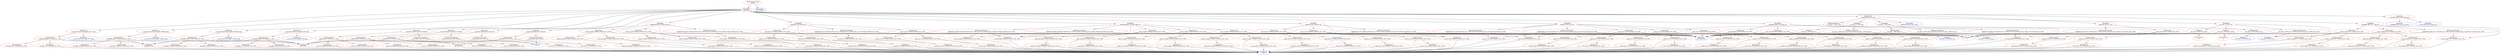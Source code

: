digraph model_s{
"model_s" [ color=red, label="RooSimultaneousOpt\nmodel_s"];
"pdf_binch3" [ color=red, label="RooAddPdf\npdf_binch3"];
"shapeBkg_gghh_2017_hgg_ch3" [ color=red, label="RooAddPdf\nshapeBkg_gghh_2017_hgg_ch3"];
"gaus_g1_gghh_2017_boosted_cat2_13TeV" [ color=red, label="RooGaussian\ngaus_g1_gghh_2017_boosted_cat2_13TeV"];
"mean_g1_gghh_2017_boosted_cat2_13TeV" [ color=red, label="RooFormulaVar\nmean_g1_gghh_2017_boosted_cat2_13TeV"];
"dm_g1_gghh_2017_boosted_cat2_13TeV" [ color=red, label="RooSpline1D\ndm_g1_gghh_2017_boosted_cat2_13TeV"];
"MH" [ color=blue, label="RooRealVar\nMH"];
"sigma_g1_gghh_2017_boosted_cat2_13TeV" [ color=red, label="RooFormulaVar\nsigma_g1_gghh_2017_boosted_cat2_13TeV"];
"sigma_fit_g1_gghh_2017_boosted_cat2_13TeV" [ color=red, label="RooSpline1D\nsigma_fit_g1_gghh_2017_boosted_cat2_13TeV"];
"CMS_hgg_mass" [ color=blue, label="RooRealVar\nCMS_hgg_mass"];
"gaus_g0_gghh_2017_boosted_cat2_13TeV" [ color=red, label="RooGaussian\ngaus_g0_gghh_2017_boosted_cat2_13TeV"];
"mean_g0_gghh_2017_boosted_cat2_13TeV" [ color=red, label="RooFormulaVar\nmean_g0_gghh_2017_boosted_cat2_13TeV"];
"dm_g0_gghh_2017_boosted_cat2_13TeV" [ color=red, label="RooSpline1D\ndm_g0_gghh_2017_boosted_cat2_13TeV"];
"sigma_g0_gghh_2017_boosted_cat2_13TeV" [ color=red, label="RooFormulaVar\nsigma_g0_gghh_2017_boosted_cat2_13TeV"];
"sigma_fit_g0_gghh_2017_boosted_cat2_13TeV" [ color=red, label="RooSpline1D\nsigma_fit_g0_gghh_2017_boosted_cat2_13TeV"];
"frac_g0_gghh_2017_boosted_cat2_13TeV" [ color=red, label="RooSpline1D\nfrac_g0_gghh_2017_boosted_cat2_13TeV"];
"hggpdfsmrel_gghh_2017_boosted_cat2_13TeV_recursive_fraction_gaus_g1_gghh_2017_boosted_cat2_13TeV" [ color=red, label="RooRecursiveFraction\nhggpdfsmrel_gghh_2017_boosted_cat2_13TeV_recursive_fraction_gaus_g1_gghh_2017_boosted_cat2_13TeV"];
"1" [ color=red, label="RooConstVar\n1"];
"n_exp_final_binch3_proc_gghh_2017_hgg" [ color=red, label="RooProduct\nn_exp_final_binch3_proc_gghh_2017_hgg"];
"n_exp_binch3_proc_gghh_2017_hgg" [ color=blue, label="RooRealVar\nn_exp_binch3_proc_gghh_2017_hgg"];
"shapeBkg_gghh_2017_hgg_ch3__norm" [ color=red, label="RooFormulaVar\nshapeBkg_gghh_2017_hgg_ch3__norm"];
"fxs_gghh_13TeV" [ color=red, label="RooSpline1D\nfxs_gghh_13TeV"];
"fbr_13TeV" [ color=red, label="RooSpline1D\nfbr_13TeV"];
"fea_gghh_2017_boosted_cat2_13TeV" [ color=red, label="RooSpline1D\nfea_gghh_2017_boosted_cat2_13TeV"];
"rate_gghh_2017_boosted_cat2_13TeV" [ color=red, label="RooFormulaVar\nrate_gghh_2017_boosted_cat2_13TeV"];
"shapeBkg_gghh_2016pre_hgg_ch3" [ color=red, label="RooAddPdf\nshapeBkg_gghh_2016pre_hgg_ch3"];
"gaus_g0_gghh_2016pre_boosted_cat2_13TeV" [ color=red, label="RooGaussian\ngaus_g0_gghh_2016pre_boosted_cat2_13TeV"];
"mean_g0_gghh_2016pre_boosted_cat2_13TeV" [ color=red, label="RooFormulaVar\nmean_g0_gghh_2016pre_boosted_cat2_13TeV"];
"dm_g0_gghh_2016pre_boosted_cat2_13TeV" [ color=red, label="RooSpline1D\ndm_g0_gghh_2016pre_boosted_cat2_13TeV"];
"sigma_g0_gghh_2016pre_boosted_cat2_13TeV" [ color=red, label="RooFormulaVar\nsigma_g0_gghh_2016pre_boosted_cat2_13TeV"];
"sigma_fit_g0_gghh_2016pre_boosted_cat2_13TeV" [ color=red, label="RooSpline1D\nsigma_fit_g0_gghh_2016pre_boosted_cat2_13TeV"];
"gaus_g1_gghh_2016pre_boosted_cat2_13TeV" [ color=red, label="RooGaussian\ngaus_g1_gghh_2016pre_boosted_cat2_13TeV"];
"mean_g1_gghh_2016pre_boosted_cat2_13TeV" [ color=red, label="RooFormulaVar\nmean_g1_gghh_2016pre_boosted_cat2_13TeV"];
"dm_g1_gghh_2016pre_boosted_cat2_13TeV" [ color=red, label="RooSpline1D\ndm_g1_gghh_2016pre_boosted_cat2_13TeV"];
"sigma_g1_gghh_2016pre_boosted_cat2_13TeV" [ color=red, label="RooFormulaVar\nsigma_g1_gghh_2016pre_boosted_cat2_13TeV"];
"sigma_fit_g1_gghh_2016pre_boosted_cat2_13TeV" [ color=red, label="RooSpline1D\nsigma_fit_g1_gghh_2016pre_boosted_cat2_13TeV"];
"frac_g0_gghh_2016pre_boosted_cat2_13TeV" [ color=red, label="RooSpline1D\nfrac_g0_gghh_2016pre_boosted_cat2_13TeV"];
"hggpdfsmrel_gghh_2016pre_boosted_cat2_13TeV_recursive_fraction_gaus_g1_gghh_2016pre_boosted_cat2_13TeV" [ color=red, label="RooRecursiveFraction\nhggpdfsmrel_gghh_2016pre_boosted_cat2_13TeV_recursive_fraction_gaus_g1_gghh_2016pre_boosted_cat2_13TeV"];
"n_exp_final_binch3_proc_gghh_2016pre_hgg" [ color=red, label="RooProduct\nn_exp_final_binch3_proc_gghh_2016pre_hgg"];
"n_exp_binch3_proc_gghh_2016pre_hgg" [ color=blue, label="RooRealVar\nn_exp_binch3_proc_gghh_2016pre_hgg"];
"shapeBkg_gghh_2016pre_hgg_ch3__norm" [ color=red, label="RooFormulaVar\nshapeBkg_gghh_2016pre_hgg_ch3__norm"];
"fea_gghh_2016pre_boosted_cat2_13TeV" [ color=red, label="RooSpline1D\nfea_gghh_2016pre_boosted_cat2_13TeV"];
"rate_gghh_2016pre_boosted_cat2_13TeV" [ color=red, label="RooFormulaVar\nrate_gghh_2016pre_boosted_cat2_13TeV"];
"shapeSig_ttH_2016pre_ch3" [ color=red, label="RooAddPdf\nshapeSig_ttH_2016pre_ch3"];
"gaus_g0_ttH_2016pre_boosted_cat2_13TeV" [ color=red, label="RooGaussian\ngaus_g0_ttH_2016pre_boosted_cat2_13TeV"];
"mean_g0_ttH_2016pre_boosted_cat2_13TeV" [ color=red, label="RooFormulaVar\nmean_g0_ttH_2016pre_boosted_cat2_13TeV"];
"dm_g0_ttH_2016pre_boosted_cat2_13TeV" [ color=red, label="RooSpline1D\ndm_g0_ttH_2016pre_boosted_cat2_13TeV"];
"sigma_g0_ttH_2016pre_boosted_cat2_13TeV" [ color=red, label="RooFormulaVar\nsigma_g0_ttH_2016pre_boosted_cat2_13TeV"];
"sigma_fit_g0_ttH_2016pre_boosted_cat2_13TeV" [ color=red, label="RooSpline1D\nsigma_fit_g0_ttH_2016pre_boosted_cat2_13TeV"];
"frac_g0_ttH_2016pre_boosted_cat2_13TeV" [ color=red, label="RooSpline1D\nfrac_g0_ttH_2016pre_boosted_cat2_13TeV"];
"gaus_g1_ttH_2016pre_boosted_cat2_13TeV" [ color=red, label="RooGaussian\ngaus_g1_ttH_2016pre_boosted_cat2_13TeV"];
"mean_g1_ttH_2016pre_boosted_cat2_13TeV" [ color=red, label="RooFormulaVar\nmean_g1_ttH_2016pre_boosted_cat2_13TeV"];
"dm_g1_ttH_2016pre_boosted_cat2_13TeV" [ color=red, label="RooSpline1D\ndm_g1_ttH_2016pre_boosted_cat2_13TeV"];
"sigma_g1_ttH_2016pre_boosted_cat2_13TeV" [ color=red, label="RooFormulaVar\nsigma_g1_ttH_2016pre_boosted_cat2_13TeV"];
"sigma_fit_g1_ttH_2016pre_boosted_cat2_13TeV" [ color=red, label="RooSpline1D\nsigma_fit_g1_ttH_2016pre_boosted_cat2_13TeV"];
"hggpdfsmrel_ttH_2016pre_boosted_cat2_13TeV_recursive_fraction_gaus_g1_ttH_2016pre_boosted_cat2_13TeV" [ color=red, label="RooRecursiveFraction\nhggpdfsmrel_ttH_2016pre_boosted_cat2_13TeV_recursive_fraction_gaus_g1_ttH_2016pre_boosted_cat2_13TeV"];
"n_exp_final_binch3_proc_ttH_2016pre" [ color=red, label="RooProduct\nn_exp_final_binch3_proc_ttH_2016pre"];
"n_exp_binch3_proc_ttH_2016pre" [ color=red, label="ProcessNormalization\nn_exp_binch3_proc_ttH_2016pre"];
"r" [ color=blue, label="RooRealVar\nr"];
"shapeSig_ttH_2016pre_ch3__norm" [ color=red, label="RooFormulaVar\nshapeSig_ttH_2016pre_ch3__norm"];
"fxs_ttH_13TeV" [ color=red, label="RooSpline1D\nfxs_ttH_13TeV"];
"fea_ttH_2016pre_boosted_cat2_13TeV" [ color=red, label="RooSpline1D\nfea_ttH_2016pre_boosted_cat2_13TeV"];
"rate_ttH_2016pre_boosted_cat2_13TeV" [ color=red, label="RooFormulaVar\nrate_ttH_2016pre_boosted_cat2_13TeV"];
"shapeBkg_gghh_2016post_hgg_ch3" [ color=red, label="RooAddPdf\nshapeBkg_gghh_2016post_hgg_ch3"];
"gaus_g0_gghh_2016post_boosted_cat2_13TeV" [ color=red, label="RooGaussian\ngaus_g0_gghh_2016post_boosted_cat2_13TeV"];
"mean_g0_gghh_2016post_boosted_cat2_13TeV" [ color=red, label="RooFormulaVar\nmean_g0_gghh_2016post_boosted_cat2_13TeV"];
"dm_g0_gghh_2016post_boosted_cat2_13TeV" [ color=red, label="RooSpline1D\ndm_g0_gghh_2016post_boosted_cat2_13TeV"];
"sigma_g0_gghh_2016post_boosted_cat2_13TeV" [ color=red, label="RooFormulaVar\nsigma_g0_gghh_2016post_boosted_cat2_13TeV"];
"sigma_fit_g0_gghh_2016post_boosted_cat2_13TeV" [ color=red, label="RooSpline1D\nsigma_fit_g0_gghh_2016post_boosted_cat2_13TeV"];
"gaus_g1_gghh_2016post_boosted_cat2_13TeV" [ color=red, label="RooGaussian\ngaus_g1_gghh_2016post_boosted_cat2_13TeV"];
"mean_g1_gghh_2016post_boosted_cat2_13TeV" [ color=red, label="RooFormulaVar\nmean_g1_gghh_2016post_boosted_cat2_13TeV"];
"dm_g1_gghh_2016post_boosted_cat2_13TeV" [ color=red, label="RooSpline1D\ndm_g1_gghh_2016post_boosted_cat2_13TeV"];
"sigma_g1_gghh_2016post_boosted_cat2_13TeV" [ color=red, label="RooFormulaVar\nsigma_g1_gghh_2016post_boosted_cat2_13TeV"];
"sigma_fit_g1_gghh_2016post_boosted_cat2_13TeV" [ color=red, label="RooSpline1D\nsigma_fit_g1_gghh_2016post_boosted_cat2_13TeV"];
"gaus_g2_gghh_2016post_boosted_cat2_13TeV" [ color=red, label="RooGaussian\ngaus_g2_gghh_2016post_boosted_cat2_13TeV"];
"mean_g2_gghh_2016post_boosted_cat2_13TeV" [ color=red, label="RooFormulaVar\nmean_g2_gghh_2016post_boosted_cat2_13TeV"];
"dm_g2_gghh_2016post_boosted_cat2_13TeV" [ color=red, label="RooSpline1D\ndm_g2_gghh_2016post_boosted_cat2_13TeV"];
"sigma_g2_gghh_2016post_boosted_cat2_13TeV" [ color=red, label="RooFormulaVar\nsigma_g2_gghh_2016post_boosted_cat2_13TeV"];
"sigma_fit_g2_gghh_2016post_boosted_cat2_13TeV" [ color=red, label="RooSpline1D\nsigma_fit_g2_gghh_2016post_boosted_cat2_13TeV"];
"frac_g0_gghh_2016post_boosted_cat2_13TeV" [ color=red, label="RooSpline1D\nfrac_g0_gghh_2016post_boosted_cat2_13TeV"];
"hggpdfsmrel_gghh_2016post_boosted_cat2_13TeV_recursive_fraction_gaus_g1_gghh_2016post_boosted_cat2_13TeV" [ color=red, label="RooRecursiveFraction\nhggpdfsmrel_gghh_2016post_boosted_cat2_13TeV_recursive_fraction_gaus_g1_gghh_2016post_boosted_cat2_13TeV"];
"frac_g1_gghh_2016post_boosted_cat2_13TeV" [ color=red, label="RooSpline1D\nfrac_g1_gghh_2016post_boosted_cat2_13TeV"];
"hggpdfsmrel_gghh_2016post_boosted_cat2_13TeV_recursive_fraction_gaus_g2_gghh_2016post_boosted_cat2_13TeV" [ color=red, label="RooRecursiveFraction\nhggpdfsmrel_gghh_2016post_boosted_cat2_13TeV_recursive_fraction_gaus_g2_gghh_2016post_boosted_cat2_13TeV"];
"n_exp_final_binch3_proc_gghh_2016post_hgg" [ color=red, label="RooProduct\nn_exp_final_binch3_proc_gghh_2016post_hgg"];
"n_exp_binch3_proc_gghh_2016post_hgg" [ color=blue, label="RooRealVar\nn_exp_binch3_proc_gghh_2016post_hgg"];
"shapeBkg_gghh_2016post_hgg_ch3__norm" [ color=red, label="RooFormulaVar\nshapeBkg_gghh_2016post_hgg_ch3__norm"];
"fea_gghh_2016post_boosted_cat2_13TeV" [ color=red, label="RooSpline1D\nfea_gghh_2016post_boosted_cat2_13TeV"];
"rate_gghh_2016post_boosted_cat2_13TeV" [ color=red, label="RooFormulaVar\nrate_gghh_2016post_boosted_cat2_13TeV"];
"shapeSig_ttH_2016post_ch3" [ color=red, label="RooAddPdf\nshapeSig_ttH_2016post_ch3"];
"gaus_g0_ttH_2016post_boosted_cat2_13TeV" [ color=red, label="RooGaussian\ngaus_g0_ttH_2016post_boosted_cat2_13TeV"];
"mean_g0_ttH_2016post_boosted_cat2_13TeV" [ color=red, label="RooFormulaVar\nmean_g0_ttH_2016post_boosted_cat2_13TeV"];
"dm_g0_ttH_2016post_boosted_cat2_13TeV" [ color=red, label="RooSpline1D\ndm_g0_ttH_2016post_boosted_cat2_13TeV"];
"sigma_g0_ttH_2016post_boosted_cat2_13TeV" [ color=red, label="RooFormulaVar\nsigma_g0_ttH_2016post_boosted_cat2_13TeV"];
"sigma_fit_g0_ttH_2016post_boosted_cat2_13TeV" [ color=red, label="RooSpline1D\nsigma_fit_g0_ttH_2016post_boosted_cat2_13TeV"];
"gaus_g1_ttH_2016post_boosted_cat2_13TeV" [ color=red, label="RooGaussian\ngaus_g1_ttH_2016post_boosted_cat2_13TeV"];
"mean_g1_ttH_2016post_boosted_cat2_13TeV" [ color=red, label="RooFormulaVar\nmean_g1_ttH_2016post_boosted_cat2_13TeV"];
"dm_g1_ttH_2016post_boosted_cat2_13TeV" [ color=red, label="RooSpline1D\ndm_g1_ttH_2016post_boosted_cat2_13TeV"];
"sigma_g1_ttH_2016post_boosted_cat2_13TeV" [ color=red, label="RooFormulaVar\nsigma_g1_ttH_2016post_boosted_cat2_13TeV"];
"sigma_fit_g1_ttH_2016post_boosted_cat2_13TeV" [ color=red, label="RooSpline1D\nsigma_fit_g1_ttH_2016post_boosted_cat2_13TeV"];
"frac_g0_ttH_2016post_boosted_cat2_13TeV" [ color=red, label="RooSpline1D\nfrac_g0_ttH_2016post_boosted_cat2_13TeV"];
"hggpdfsmrel_ttH_2016post_boosted_cat2_13TeV_recursive_fraction_gaus_g1_ttH_2016post_boosted_cat2_13TeV" [ color=red, label="RooRecursiveFraction\nhggpdfsmrel_ttH_2016post_boosted_cat2_13TeV_recursive_fraction_gaus_g1_ttH_2016post_boosted_cat2_13TeV"];
"n_exp_final_binch3_proc_ttH_2016post" [ color=red, label="RooProduct\nn_exp_final_binch3_proc_ttH_2016post"];
"n_exp_binch3_proc_ttH_2016post" [ color=red, label="ProcessNormalization\nn_exp_binch3_proc_ttH_2016post"];
"shapeSig_ttH_2016post_ch3__norm" [ color=red, label="RooFormulaVar\nshapeSig_ttH_2016post_ch3__norm"];
"fea_ttH_2016post_boosted_cat2_13TeV" [ color=red, label="RooSpline1D\nfea_ttH_2016post_boosted_cat2_13TeV"];
"rate_ttH_2016post_boosted_cat2_13TeV" [ color=red, label="RooFormulaVar\nrate_ttH_2016post_boosted_cat2_13TeV"];
"shapeSig_ttH_2018_ch3" [ color=red, label="RooAddPdf\nshapeSig_ttH_2018_ch3"];
"gaus_g0_ttH_2018_boosted_cat2_13TeV" [ color=red, label="RooGaussian\ngaus_g0_ttH_2018_boosted_cat2_13TeV"];
"mean_g0_ttH_2018_boosted_cat2_13TeV" [ color=red, label="RooFormulaVar\nmean_g0_ttH_2018_boosted_cat2_13TeV"];
"dm_g0_ttH_2018_boosted_cat2_13TeV" [ color=red, label="RooSpline1D\ndm_g0_ttH_2018_boosted_cat2_13TeV"];
"sigma_g0_ttH_2018_boosted_cat2_13TeV" [ color=red, label="RooFormulaVar\nsigma_g0_ttH_2018_boosted_cat2_13TeV"];
"sigma_fit_g0_ttH_2018_boosted_cat2_13TeV" [ color=red, label="RooSpline1D\nsigma_fit_g0_ttH_2018_boosted_cat2_13TeV"];
"gaus_g1_ttH_2018_boosted_cat2_13TeV" [ color=red, label="RooGaussian\ngaus_g1_ttH_2018_boosted_cat2_13TeV"];
"mean_g1_ttH_2018_boosted_cat2_13TeV" [ color=red, label="RooFormulaVar\nmean_g1_ttH_2018_boosted_cat2_13TeV"];
"dm_g1_ttH_2018_boosted_cat2_13TeV" [ color=red, label="RooSpline1D\ndm_g1_ttH_2018_boosted_cat2_13TeV"];
"sigma_g1_ttH_2018_boosted_cat2_13TeV" [ color=red, label="RooFormulaVar\nsigma_g1_ttH_2018_boosted_cat2_13TeV"];
"sigma_fit_g1_ttH_2018_boosted_cat2_13TeV" [ color=red, label="RooSpline1D\nsigma_fit_g1_ttH_2018_boosted_cat2_13TeV"];
"gaus_g2_ttH_2018_boosted_cat2_13TeV" [ color=red, label="RooGaussian\ngaus_g2_ttH_2018_boosted_cat2_13TeV"];
"mean_g2_ttH_2018_boosted_cat2_13TeV" [ color=red, label="RooFormulaVar\nmean_g2_ttH_2018_boosted_cat2_13TeV"];
"dm_g2_ttH_2018_boosted_cat2_13TeV" [ color=red, label="RooSpline1D\ndm_g2_ttH_2018_boosted_cat2_13TeV"];
"sigma_g2_ttH_2018_boosted_cat2_13TeV" [ color=red, label="RooFormulaVar\nsigma_g2_ttH_2018_boosted_cat2_13TeV"];
"sigma_fit_g2_ttH_2018_boosted_cat2_13TeV" [ color=red, label="RooSpline1D\nsigma_fit_g2_ttH_2018_boosted_cat2_13TeV"];
"frac_g0_ttH_2018_boosted_cat2_13TeV" [ color=red, label="RooSpline1D\nfrac_g0_ttH_2018_boosted_cat2_13TeV"];
"hggpdfsmrel_ttH_2018_boosted_cat2_13TeV_recursive_fraction_gaus_g1_ttH_2018_boosted_cat2_13TeV" [ color=red, label="RooRecursiveFraction\nhggpdfsmrel_ttH_2018_boosted_cat2_13TeV_recursive_fraction_gaus_g1_ttH_2018_boosted_cat2_13TeV"];
"frac_g1_ttH_2018_boosted_cat2_13TeV" [ color=red, label="RooSpline1D\nfrac_g1_ttH_2018_boosted_cat2_13TeV"];
"hggpdfsmrel_ttH_2018_boosted_cat2_13TeV_recursive_fraction_gaus_g2_ttH_2018_boosted_cat2_13TeV" [ color=red, label="RooRecursiveFraction\nhggpdfsmrel_ttH_2018_boosted_cat2_13TeV_recursive_fraction_gaus_g2_ttH_2018_boosted_cat2_13TeV"];
"n_exp_final_binch3_proc_ttH_2018" [ color=red, label="RooProduct\nn_exp_final_binch3_proc_ttH_2018"];
"n_exp_binch3_proc_ttH_2018" [ color=red, label="ProcessNormalization\nn_exp_binch3_proc_ttH_2018"];
"shapeSig_ttH_2018_ch3__norm" [ color=red, label="RooFormulaVar\nshapeSig_ttH_2018_ch3__norm"];
"fea_ttH_2018_boosted_cat2_13TeV" [ color=red, label="RooSpline1D\nfea_ttH_2018_boosted_cat2_13TeV"];
"rate_ttH_2018_boosted_cat2_13TeV" [ color=red, label="RooFormulaVar\nrate_ttH_2018_boosted_cat2_13TeV"];
"shapeBkg_gghh_2018_hgg_ch3" [ color=red, label="RooAddPdf\nshapeBkg_gghh_2018_hgg_ch3"];
"gaus_g0_gghh_2018_boosted_cat2_13TeV" [ color=red, label="RooGaussian\ngaus_g0_gghh_2018_boosted_cat2_13TeV"];
"mean_g0_gghh_2018_boosted_cat2_13TeV" [ color=red, label="RooFormulaVar\nmean_g0_gghh_2018_boosted_cat2_13TeV"];
"dm_g0_gghh_2018_boosted_cat2_13TeV" [ color=red, label="RooSpline1D\ndm_g0_gghh_2018_boosted_cat2_13TeV"];
"sigma_g0_gghh_2018_boosted_cat2_13TeV" [ color=red, label="RooFormulaVar\nsigma_g0_gghh_2018_boosted_cat2_13TeV"];
"sigma_fit_g0_gghh_2018_boosted_cat2_13TeV" [ color=red, label="RooSpline1D\nsigma_fit_g0_gghh_2018_boosted_cat2_13TeV"];
"gaus_g1_gghh_2018_boosted_cat2_13TeV" [ color=red, label="RooGaussian\ngaus_g1_gghh_2018_boosted_cat2_13TeV"];
"mean_g1_gghh_2018_boosted_cat2_13TeV" [ color=red, label="RooFormulaVar\nmean_g1_gghh_2018_boosted_cat2_13TeV"];
"dm_g1_gghh_2018_boosted_cat2_13TeV" [ color=red, label="RooSpline1D\ndm_g1_gghh_2018_boosted_cat2_13TeV"];
"sigma_g1_gghh_2018_boosted_cat2_13TeV" [ color=red, label="RooFormulaVar\nsigma_g1_gghh_2018_boosted_cat2_13TeV"];
"sigma_fit_g1_gghh_2018_boosted_cat2_13TeV" [ color=red, label="RooSpline1D\nsigma_fit_g1_gghh_2018_boosted_cat2_13TeV"];
"frac_g0_gghh_2018_boosted_cat2_13TeV" [ color=red, label="RooSpline1D\nfrac_g0_gghh_2018_boosted_cat2_13TeV"];
"hggpdfsmrel_gghh_2018_boosted_cat2_13TeV_recursive_fraction_gaus_g1_gghh_2018_boosted_cat2_13TeV" [ color=red, label="RooRecursiveFraction\nhggpdfsmrel_gghh_2018_boosted_cat2_13TeV_recursive_fraction_gaus_g1_gghh_2018_boosted_cat2_13TeV"];
"n_exp_final_binch3_proc_gghh_2018_hgg" [ color=red, label="RooProduct\nn_exp_final_binch3_proc_gghh_2018_hgg"];
"n_exp_binch3_proc_gghh_2018_hgg" [ color=blue, label="RooRealVar\nn_exp_binch3_proc_gghh_2018_hgg"];
"shapeBkg_gghh_2018_hgg_ch3__norm" [ color=red, label="RooFormulaVar\nshapeBkg_gghh_2018_hgg_ch3__norm"];
"rate_gghh_2018_boosted_cat2_13TeV" [ color=red, label="RooFormulaVar\nrate_gghh_2018_boosted_cat2_13TeV"];
"fea_gghh_2018_boosted_cat2_13TeV" [ color=red, label="RooSpline1D\nfea_gghh_2018_boosted_cat2_13TeV"];
"shapeBkg_bkg_mass_ch3" [ color=red, label="RooMultiPdf\nshapeBkg_bkg_mass_ch3"];
"pdfindex_boosted_cat2_13TeV" [ color=blue, label="RooCategory\npdfindex_boosted_cat2_13TeV"];
"env_pdf_2_13TeV_bern1" [ color=red, label="RooBernsteinFast<1>\nenv_pdf_2_13TeV_bern1"];
"env_pdf_2_13TeV_bern1_p0_sq" [ color=red, label="RooFormulaVar\nenv_pdf_2_13TeV_bern1_p0_sq"];
"env_pdf_2_13TeV_bern1_p0" [ color=blue, label="RooRealVar\nenv_pdf_2_13TeV_bern1_p0"];
"env_pdf_2_13TeV_exp1" [ color=red, label="RooAddPdf\nenv_pdf_2_13TeV_exp1"];
"env_pdf_2_13TeV_exp1_e1" [ color=red, label="RooExponential\nenv_pdf_2_13TeV_exp1_e1"];
"env_pdf_2_13TeV_exp1_p1" [ color=blue, label="RooRealVar\nenv_pdf_2_13TeV_exp1_p1"];
"env_pdf_2_13TeV_exp1_recursive_fraction_env_pdf_2_13TeV_exp1_e1" [ color=red, label="RooRecursiveFraction\nenv_pdf_2_13TeV_exp1_recursive_fraction_env_pdf_2_13TeV_exp1_e1"];
"env_pdf_2_13TeV_pow1" [ color=red, label="RooAddPdf\nenv_pdf_2_13TeV_pow1"];
"env_pdf_2_13TeV_pow1_e1" [ color=red, label="RooPower\nenv_pdf_2_13TeV_pow1_e1"];
"env_pdf_2_13TeV_pow1_p1" [ color=blue, label="RooRealVar\nenv_pdf_2_13TeV_pow1_p1"];
"env_pdf_2_13TeV_pow1_recursive_fraction_env_pdf_2_13TeV_pow1_e1" [ color=red, label="RooRecursiveFraction\nenv_pdf_2_13TeV_pow1_recursive_fraction_env_pdf_2_13TeV_pow1_e1"];
"env_pdf_2_13TeV_lau1" [ color=red, label="RooAddPdf\nenv_pdf_2_13TeV_lau1"];
"env_pdf_2_13TeV_lau1_pow0" [ color=red, label="RooPower\nenv_pdf_2_13TeV_lau1_pow0"];
"-4" [ color=red, label="RooConstVar\n-4"];
"env_pdf_2_13TeV_lau1_l1" [ color=blue, label="RooRealVar\nenv_pdf_2_13TeV_lau1_l1"];
"env_pdf_2_13TeV_lau1_powl1" [ color=red, label="RooPower\nenv_pdf_2_13TeV_lau1_powl1"];
"-5" [ color=red, label="RooConstVar\n-5"];
"env_pdf_2_13TeV_lau1_recursive_fraction_env_pdf_2_13TeV_lau1_powl1" [ color=red, label="RooRecursiveFraction\nenv_pdf_2_13TeV_lau1_recursive_fraction_env_pdf_2_13TeV_lau1_powl1"];
"n_exp_final_binch3_proc_bkg_mass" [ color=red, label="RooProduct\nn_exp_final_binch3_proc_bkg_mass"];
"n_exp_binch3_proc_bkg_mass" [ color=blue, label="RooRealVar\nn_exp_binch3_proc_bkg_mass"];
"shapeBkg_bkg_mass_ch3__norm" [ color=blue, label="RooRealVar\nshapeBkg_bkg_mass_ch3__norm"];
"shapeSig_ttH_2017_ch3" [ color=red, label="RooAddPdf\nshapeSig_ttH_2017_ch3"];
"gaus_g0_ttH_2017_boosted_cat2_13TeV" [ color=red, label="RooGaussian\ngaus_g0_ttH_2017_boosted_cat2_13TeV"];
"mean_g0_ttH_2017_boosted_cat2_13TeV" [ color=red, label="RooFormulaVar\nmean_g0_ttH_2017_boosted_cat2_13TeV"];
"dm_g0_ttH_2017_boosted_cat2_13TeV" [ color=red, label="RooSpline1D\ndm_g0_ttH_2017_boosted_cat2_13TeV"];
"sigma_g0_ttH_2017_boosted_cat2_13TeV" [ color=red, label="RooFormulaVar\nsigma_g0_ttH_2017_boosted_cat2_13TeV"];
"sigma_fit_g0_ttH_2017_boosted_cat2_13TeV" [ color=red, label="RooSpline1D\nsigma_fit_g0_ttH_2017_boosted_cat2_13TeV"];
"hggpdfsmrel_ttH_2017_boosted_cat2_13TeV_recursive_fraction_gaus_g0_ttH_2017_boosted_cat2_13TeV" [ color=red, label="RooRecursiveFraction\nhggpdfsmrel_ttH_2017_boosted_cat2_13TeV_recursive_fraction_gaus_g0_ttH_2017_boosted_cat2_13TeV"];
"n_exp_final_binch3_proc_ttH_2017" [ color=red, label="RooProduct\nn_exp_final_binch3_proc_ttH_2017"];
"n_exp_binch3_proc_ttH_2017" [ color=red, label="ProcessNormalization\nn_exp_binch3_proc_ttH_2017"];
"shapeSig_ttH_2017_ch3__norm" [ color=red, label="RooFormulaVar\nshapeSig_ttH_2017_ch3__norm"];
"fea_ttH_2017_boosted_cat2_13TeV" [ color=red, label="RooSpline1D\nfea_ttH_2017_boosted_cat2_13TeV"];
"rate_ttH_2017_boosted_cat2_13TeV" [ color=red, label="RooFormulaVar\nrate_ttH_2017_boosted_cat2_13TeV"];
"CMS_channel" [ color=blue, label="RooCategory\nCMS_channel"];
"shapeBkg_gghh_2017_hgg_ch3__norm" -> "fxs_gghh_13TeV";
"shapeBkg_gghh_2017_hgg_ch3__norm" -> "fbr_13TeV";
"shapeBkg_gghh_2017_hgg_ch3__norm" -> "fea_gghh_2017_boosted_cat2_13TeV";
"shapeBkg_gghh_2017_hgg_ch3__norm" -> "rate_gghh_2017_boosted_cat2_13TeV";
"fxs_gghh_13TeV" -> "MH";
"fbr_13TeV" -> "MH";
"fea_gghh_2017_boosted_cat2_13TeV" -> "MH";
"fea_ttH_2016pre_boosted_cat2_13TeV" -> "MH";
"shapeBkg_gghh_2016post_hgg_ch3__norm" -> "fxs_gghh_13TeV";
"shapeBkg_gghh_2016post_hgg_ch3__norm" -> "fbr_13TeV";
"shapeBkg_gghh_2016post_hgg_ch3__norm" -> "fea_gghh_2016post_boosted_cat2_13TeV";
"shapeBkg_gghh_2016post_hgg_ch3__norm" -> "rate_gghh_2016post_boosted_cat2_13TeV";
"fea_gghh_2016pre_boosted_cat2_13TeV" -> "MH";
"shapeBkg_gghh_2016pre_hgg_ch3__norm" -> "fxs_gghh_13TeV";
"shapeBkg_gghh_2016pre_hgg_ch3__norm" -> "fbr_13TeV";
"shapeBkg_gghh_2016pre_hgg_ch3__norm" -> "fea_gghh_2016pre_boosted_cat2_13TeV";
"shapeBkg_gghh_2016pre_hgg_ch3__norm" -> "rate_gghh_2016pre_boosted_cat2_13TeV";
"shapeSig_ttH_2016pre_ch3__norm" -> "fbr_13TeV";
"shapeSig_ttH_2016pre_ch3__norm" -> "fea_ttH_2016pre_boosted_cat2_13TeV";
"shapeSig_ttH_2016pre_ch3__norm" -> "rate_ttH_2016pre_boosted_cat2_13TeV";
"shapeSig_ttH_2016pre_ch3__norm" -> "fxs_ttH_13TeV";
"fxs_ttH_13TeV" -> "MH";
"shapeSig_ttH_2016post_ch3__norm" -> "fbr_13TeV";
"shapeSig_ttH_2016post_ch3__norm" -> "fxs_ttH_13TeV";
"shapeSig_ttH_2016post_ch3__norm" -> "fea_ttH_2016post_boosted_cat2_13TeV";
"shapeSig_ttH_2016post_ch3__norm" -> "rate_ttH_2016post_boosted_cat2_13TeV";
"shapeSig_ttH_2018_ch3__norm" -> "fbr_13TeV";
"shapeSig_ttH_2018_ch3__norm" -> "fxs_ttH_13TeV";
"shapeSig_ttH_2018_ch3__norm" -> "fea_ttH_2018_boosted_cat2_13TeV";
"shapeSig_ttH_2018_ch3__norm" -> "rate_ttH_2018_boosted_cat2_13TeV";
"fea_gghh_2016post_boosted_cat2_13TeV" -> "MH";
"fea_ttH_2016post_boosted_cat2_13TeV" -> "MH";
"shapeBkg_gghh_2018_hgg_ch3__norm" -> "fxs_gghh_13TeV";
"shapeBkg_gghh_2018_hgg_ch3__norm" -> "fbr_13TeV";
"shapeBkg_gghh_2018_hgg_ch3__norm" -> "rate_gghh_2018_boosted_cat2_13TeV";
"shapeBkg_gghh_2018_hgg_ch3__norm" -> "fea_gghh_2018_boosted_cat2_13TeV";
"fea_ttH_2018_boosted_cat2_13TeV" -> "MH";
"fea_gghh_2018_boosted_cat2_13TeV" -> "MH";
"shapeSig_ttH_2017_ch3__norm" -> "fbr_13TeV";
"shapeSig_ttH_2017_ch3__norm" -> "fxs_ttH_13TeV";
"shapeSig_ttH_2017_ch3__norm" -> "fea_ttH_2017_boosted_cat2_13TeV";
"shapeSig_ttH_2017_ch3__norm" -> "rate_ttH_2017_boosted_cat2_13TeV";
"fea_ttH_2017_boosted_cat2_13TeV" -> "MH";
"n_exp_binch3_proc_ttH_2016post" -> "r";
"n_exp_binch3_proc_ttH_2017" -> "r";
"n_exp_binch3_proc_ttH_2016pre" -> "r";
"n_exp_binch3_proc_ttH_2018" -> "r";
"model_s" -> "CMS_channel";
"model_s" -> "pdf_binch3";
"pdf_binch3" -> "shapeBkg_gghh_2017_hgg_ch3";
"pdf_binch3" -> "n_exp_final_binch3_proc_gghh_2017_hgg";
"pdf_binch3" -> "shapeBkg_gghh_2016pre_hgg_ch3";
"pdf_binch3" -> "n_exp_final_binch3_proc_gghh_2016pre_hgg";
"pdf_binch3" -> "shapeSig_ttH_2016pre_ch3";
"pdf_binch3" -> "n_exp_final_binch3_proc_ttH_2016pre";
"pdf_binch3" -> "shapeBkg_gghh_2016post_hgg_ch3";
"pdf_binch3" -> "n_exp_final_binch3_proc_gghh_2016post_hgg";
"pdf_binch3" -> "shapeSig_ttH_2016post_ch3";
"pdf_binch3" -> "n_exp_final_binch3_proc_ttH_2016post";
"pdf_binch3" -> "shapeSig_ttH_2018_ch3";
"pdf_binch3" -> "n_exp_final_binch3_proc_ttH_2018";
"pdf_binch3" -> "shapeBkg_gghh_2018_hgg_ch3";
"pdf_binch3" -> "n_exp_final_binch3_proc_gghh_2018_hgg";
"pdf_binch3" -> "shapeBkg_bkg_mass_ch3";
"pdf_binch3" -> "n_exp_final_binch3_proc_bkg_mass";
"pdf_binch3" -> "shapeSig_ttH_2017_ch3";
"pdf_binch3" -> "n_exp_final_binch3_proc_ttH_2017";
"shapeBkg_gghh_2017_hgg_ch3" -> "gaus_g1_gghh_2017_boosted_cat2_13TeV";
"shapeBkg_gghh_2017_hgg_ch3" -> "gaus_g0_gghh_2017_boosted_cat2_13TeV";
"shapeBkg_gghh_2017_hgg_ch3" -> "frac_g0_gghh_2017_boosted_cat2_13TeV";
"shapeBkg_gghh_2017_hgg_ch3" -> "hggpdfsmrel_gghh_2017_boosted_cat2_13TeV_recursive_fraction_gaus_g1_gghh_2017_boosted_cat2_13TeV";
"gaus_g1_gghh_2017_boosted_cat2_13TeV" -> "CMS_hgg_mass";
"gaus_g1_gghh_2017_boosted_cat2_13TeV" -> "mean_g1_gghh_2017_boosted_cat2_13TeV";
"gaus_g1_gghh_2017_boosted_cat2_13TeV" -> "sigma_g1_gghh_2017_boosted_cat2_13TeV";
"mean_g1_gghh_2017_boosted_cat2_13TeV" -> "MH";
"mean_g1_gghh_2017_boosted_cat2_13TeV" -> "dm_g1_gghh_2017_boosted_cat2_13TeV";
"dm_g1_gghh_2017_boosted_cat2_13TeV" -> "MH";
"sigma_g1_gghh_2017_boosted_cat2_13TeV" -> "sigma_fit_g1_gghh_2017_boosted_cat2_13TeV";
"sigma_fit_g1_gghh_2017_boosted_cat2_13TeV" -> "MH";
"gaus_g0_gghh_2017_boosted_cat2_13TeV" -> "CMS_hgg_mass";
"gaus_g0_gghh_2017_boosted_cat2_13TeV" -> "mean_g0_gghh_2017_boosted_cat2_13TeV";
"gaus_g0_gghh_2017_boosted_cat2_13TeV" -> "sigma_g0_gghh_2017_boosted_cat2_13TeV";
"mean_g0_gghh_2017_boosted_cat2_13TeV" -> "MH";
"mean_g0_gghh_2017_boosted_cat2_13TeV" -> "dm_g0_gghh_2017_boosted_cat2_13TeV";
"dm_g0_gghh_2017_boosted_cat2_13TeV" -> "MH";
"sigma_g0_gghh_2017_boosted_cat2_13TeV" -> "sigma_fit_g0_gghh_2017_boosted_cat2_13TeV";
"sigma_fit_g0_gghh_2017_boosted_cat2_13TeV" -> "MH";
"frac_g0_gghh_2017_boosted_cat2_13TeV" -> "MH";
"hggpdfsmrel_gghh_2017_boosted_cat2_13TeV_recursive_fraction_gaus_g1_gghh_2017_boosted_cat2_13TeV" -> "frac_g0_gghh_2017_boosted_cat2_13TeV";
"hggpdfsmrel_gghh_2017_boosted_cat2_13TeV_recursive_fraction_gaus_g1_gghh_2017_boosted_cat2_13TeV" -> "1";
"n_exp_final_binch3_proc_gghh_2017_hgg" -> "shapeBkg_gghh_2017_hgg_ch3__norm";
"n_exp_final_binch3_proc_gghh_2017_hgg" -> "n_exp_binch3_proc_gghh_2017_hgg";
"shapeBkg_gghh_2016pre_hgg_ch3" -> "gaus_g0_gghh_2016pre_boosted_cat2_13TeV";
"shapeBkg_gghh_2016pre_hgg_ch3" -> "gaus_g1_gghh_2016pre_boosted_cat2_13TeV";
"shapeBkg_gghh_2016pre_hgg_ch3" -> "frac_g0_gghh_2016pre_boosted_cat2_13TeV";
"shapeBkg_gghh_2016pre_hgg_ch3" -> "hggpdfsmrel_gghh_2016pre_boosted_cat2_13TeV_recursive_fraction_gaus_g1_gghh_2016pre_boosted_cat2_13TeV";
"gaus_g0_gghh_2016pre_boosted_cat2_13TeV" -> "CMS_hgg_mass";
"gaus_g0_gghh_2016pre_boosted_cat2_13TeV" -> "mean_g0_gghh_2016pre_boosted_cat2_13TeV";
"gaus_g0_gghh_2016pre_boosted_cat2_13TeV" -> "sigma_g0_gghh_2016pre_boosted_cat2_13TeV";
"mean_g0_gghh_2016pre_boosted_cat2_13TeV" -> "MH";
"mean_g0_gghh_2016pre_boosted_cat2_13TeV" -> "dm_g0_gghh_2016pre_boosted_cat2_13TeV";
"dm_g0_gghh_2016pre_boosted_cat2_13TeV" -> "MH";
"sigma_g0_gghh_2016pre_boosted_cat2_13TeV" -> "sigma_fit_g0_gghh_2016pre_boosted_cat2_13TeV";
"sigma_fit_g0_gghh_2016pre_boosted_cat2_13TeV" -> "MH";
"gaus_g1_gghh_2016pre_boosted_cat2_13TeV" -> "CMS_hgg_mass";
"gaus_g1_gghh_2016pre_boosted_cat2_13TeV" -> "mean_g1_gghh_2016pre_boosted_cat2_13TeV";
"gaus_g1_gghh_2016pre_boosted_cat2_13TeV" -> "sigma_g1_gghh_2016pre_boosted_cat2_13TeV";
"mean_g1_gghh_2016pre_boosted_cat2_13TeV" -> "MH";
"mean_g1_gghh_2016pre_boosted_cat2_13TeV" -> "dm_g1_gghh_2016pre_boosted_cat2_13TeV";
"dm_g1_gghh_2016pre_boosted_cat2_13TeV" -> "MH";
"sigma_g1_gghh_2016pre_boosted_cat2_13TeV" -> "sigma_fit_g1_gghh_2016pre_boosted_cat2_13TeV";
"sigma_fit_g1_gghh_2016pre_boosted_cat2_13TeV" -> "MH";
"frac_g0_gghh_2016pre_boosted_cat2_13TeV" -> "MH";
"hggpdfsmrel_gghh_2016pre_boosted_cat2_13TeV_recursive_fraction_gaus_g1_gghh_2016pre_boosted_cat2_13TeV" -> "1";
"hggpdfsmrel_gghh_2016pre_boosted_cat2_13TeV_recursive_fraction_gaus_g1_gghh_2016pre_boosted_cat2_13TeV" -> "frac_g0_gghh_2016pre_boosted_cat2_13TeV";
"n_exp_final_binch3_proc_gghh_2016pre_hgg" -> "shapeBkg_gghh_2016pre_hgg_ch3__norm";
"n_exp_final_binch3_proc_gghh_2016pre_hgg" -> "n_exp_binch3_proc_gghh_2016pre_hgg";
"shapeSig_ttH_2016pre_ch3" -> "gaus_g0_ttH_2016pre_boosted_cat2_13TeV";
"shapeSig_ttH_2016pre_ch3" -> "frac_g0_ttH_2016pre_boosted_cat2_13TeV";
"shapeSig_ttH_2016pre_ch3" -> "gaus_g1_ttH_2016pre_boosted_cat2_13TeV";
"shapeSig_ttH_2016pre_ch3" -> "hggpdfsmrel_ttH_2016pre_boosted_cat2_13TeV_recursive_fraction_gaus_g1_ttH_2016pre_boosted_cat2_13TeV";
"gaus_g0_ttH_2016pre_boosted_cat2_13TeV" -> "CMS_hgg_mass";
"gaus_g0_ttH_2016pre_boosted_cat2_13TeV" -> "mean_g0_ttH_2016pre_boosted_cat2_13TeV";
"gaus_g0_ttH_2016pre_boosted_cat2_13TeV" -> "sigma_g0_ttH_2016pre_boosted_cat2_13TeV";
"mean_g0_ttH_2016pre_boosted_cat2_13TeV" -> "MH";
"mean_g0_ttH_2016pre_boosted_cat2_13TeV" -> "dm_g0_ttH_2016pre_boosted_cat2_13TeV";
"dm_g0_ttH_2016pre_boosted_cat2_13TeV" -> "MH";
"sigma_g0_ttH_2016pre_boosted_cat2_13TeV" -> "sigma_fit_g0_ttH_2016pre_boosted_cat2_13TeV";
"sigma_fit_g0_ttH_2016pre_boosted_cat2_13TeV" -> "MH";
"frac_g0_ttH_2016pre_boosted_cat2_13TeV" -> "MH";
"gaus_g1_ttH_2016pre_boosted_cat2_13TeV" -> "CMS_hgg_mass";
"gaus_g1_ttH_2016pre_boosted_cat2_13TeV" -> "mean_g1_ttH_2016pre_boosted_cat2_13TeV";
"gaus_g1_ttH_2016pre_boosted_cat2_13TeV" -> "sigma_g1_ttH_2016pre_boosted_cat2_13TeV";
"mean_g1_ttH_2016pre_boosted_cat2_13TeV" -> "MH";
"mean_g1_ttH_2016pre_boosted_cat2_13TeV" -> "dm_g1_ttH_2016pre_boosted_cat2_13TeV";
"dm_g1_ttH_2016pre_boosted_cat2_13TeV" -> "MH";
"sigma_g1_ttH_2016pre_boosted_cat2_13TeV" -> "sigma_fit_g1_ttH_2016pre_boosted_cat2_13TeV";
"sigma_fit_g1_ttH_2016pre_boosted_cat2_13TeV" -> "MH";
"hggpdfsmrel_ttH_2016pre_boosted_cat2_13TeV_recursive_fraction_gaus_g1_ttH_2016pre_boosted_cat2_13TeV" -> "1";
"hggpdfsmrel_ttH_2016pre_boosted_cat2_13TeV_recursive_fraction_gaus_g1_ttH_2016pre_boosted_cat2_13TeV" -> "frac_g0_ttH_2016pre_boosted_cat2_13TeV";
"n_exp_final_binch3_proc_ttH_2016pre" -> "shapeSig_ttH_2016pre_ch3__norm";
"n_exp_final_binch3_proc_ttH_2016pre" -> "n_exp_binch3_proc_ttH_2016pre";
"shapeBkg_gghh_2016post_hgg_ch3" -> "gaus_g0_gghh_2016post_boosted_cat2_13TeV";
"shapeBkg_gghh_2016post_hgg_ch3" -> "gaus_g1_gghh_2016post_boosted_cat2_13TeV";
"shapeBkg_gghh_2016post_hgg_ch3" -> "gaus_g2_gghh_2016post_boosted_cat2_13TeV";
"shapeBkg_gghh_2016post_hgg_ch3" -> "frac_g0_gghh_2016post_boosted_cat2_13TeV";
"shapeBkg_gghh_2016post_hgg_ch3" -> "hggpdfsmrel_gghh_2016post_boosted_cat2_13TeV_recursive_fraction_gaus_g1_gghh_2016post_boosted_cat2_13TeV";
"shapeBkg_gghh_2016post_hgg_ch3" -> "hggpdfsmrel_gghh_2016post_boosted_cat2_13TeV_recursive_fraction_gaus_g2_gghh_2016post_boosted_cat2_13TeV";
"gaus_g0_gghh_2016post_boosted_cat2_13TeV" -> "CMS_hgg_mass";
"gaus_g0_gghh_2016post_boosted_cat2_13TeV" -> "mean_g0_gghh_2016post_boosted_cat2_13TeV";
"gaus_g0_gghh_2016post_boosted_cat2_13TeV" -> "sigma_g0_gghh_2016post_boosted_cat2_13TeV";
"mean_g0_gghh_2016post_boosted_cat2_13TeV" -> "MH";
"mean_g0_gghh_2016post_boosted_cat2_13TeV" -> "dm_g0_gghh_2016post_boosted_cat2_13TeV";
"dm_g0_gghh_2016post_boosted_cat2_13TeV" -> "MH";
"sigma_g0_gghh_2016post_boosted_cat2_13TeV" -> "sigma_fit_g0_gghh_2016post_boosted_cat2_13TeV";
"sigma_fit_g0_gghh_2016post_boosted_cat2_13TeV" -> "MH";
"gaus_g1_gghh_2016post_boosted_cat2_13TeV" -> "CMS_hgg_mass";
"gaus_g1_gghh_2016post_boosted_cat2_13TeV" -> "mean_g1_gghh_2016post_boosted_cat2_13TeV";
"gaus_g1_gghh_2016post_boosted_cat2_13TeV" -> "sigma_g1_gghh_2016post_boosted_cat2_13TeV";
"mean_g1_gghh_2016post_boosted_cat2_13TeV" -> "MH";
"mean_g1_gghh_2016post_boosted_cat2_13TeV" -> "dm_g1_gghh_2016post_boosted_cat2_13TeV";
"dm_g1_gghh_2016post_boosted_cat2_13TeV" -> "MH";
"sigma_g1_gghh_2016post_boosted_cat2_13TeV" -> "sigma_fit_g1_gghh_2016post_boosted_cat2_13TeV";
"sigma_fit_g1_gghh_2016post_boosted_cat2_13TeV" -> "MH";
"gaus_g2_gghh_2016post_boosted_cat2_13TeV" -> "CMS_hgg_mass";
"gaus_g2_gghh_2016post_boosted_cat2_13TeV" -> "mean_g2_gghh_2016post_boosted_cat2_13TeV";
"gaus_g2_gghh_2016post_boosted_cat2_13TeV" -> "sigma_g2_gghh_2016post_boosted_cat2_13TeV";
"mean_g2_gghh_2016post_boosted_cat2_13TeV" -> "MH";
"mean_g2_gghh_2016post_boosted_cat2_13TeV" -> "dm_g2_gghh_2016post_boosted_cat2_13TeV";
"dm_g2_gghh_2016post_boosted_cat2_13TeV" -> "MH";
"sigma_g2_gghh_2016post_boosted_cat2_13TeV" -> "sigma_fit_g2_gghh_2016post_boosted_cat2_13TeV";
"sigma_fit_g2_gghh_2016post_boosted_cat2_13TeV" -> "MH";
"frac_g0_gghh_2016post_boosted_cat2_13TeV" -> "MH";
"hggpdfsmrel_gghh_2016post_boosted_cat2_13TeV_recursive_fraction_gaus_g1_gghh_2016post_boosted_cat2_13TeV" -> "frac_g0_gghh_2016post_boosted_cat2_13TeV";
"hggpdfsmrel_gghh_2016post_boosted_cat2_13TeV_recursive_fraction_gaus_g1_gghh_2016post_boosted_cat2_13TeV" -> "frac_g1_gghh_2016post_boosted_cat2_13TeV";
"frac_g1_gghh_2016post_boosted_cat2_13TeV" -> "MH";
"hggpdfsmrel_gghh_2016post_boosted_cat2_13TeV_recursive_fraction_gaus_g2_gghh_2016post_boosted_cat2_13TeV" -> "1";
"hggpdfsmrel_gghh_2016post_boosted_cat2_13TeV_recursive_fraction_gaus_g2_gghh_2016post_boosted_cat2_13TeV" -> "frac_g0_gghh_2016post_boosted_cat2_13TeV";
"hggpdfsmrel_gghh_2016post_boosted_cat2_13TeV_recursive_fraction_gaus_g2_gghh_2016post_boosted_cat2_13TeV" -> "frac_g1_gghh_2016post_boosted_cat2_13TeV";
"n_exp_final_binch3_proc_gghh_2016post_hgg" -> "shapeBkg_gghh_2016post_hgg_ch3__norm";
"n_exp_final_binch3_proc_gghh_2016post_hgg" -> "n_exp_binch3_proc_gghh_2016post_hgg";
"shapeSig_ttH_2016post_ch3" -> "gaus_g0_ttH_2016post_boosted_cat2_13TeV";
"shapeSig_ttH_2016post_ch3" -> "gaus_g1_ttH_2016post_boosted_cat2_13TeV";
"shapeSig_ttH_2016post_ch3" -> "frac_g0_ttH_2016post_boosted_cat2_13TeV";
"shapeSig_ttH_2016post_ch3" -> "hggpdfsmrel_ttH_2016post_boosted_cat2_13TeV_recursive_fraction_gaus_g1_ttH_2016post_boosted_cat2_13TeV";
"gaus_g0_ttH_2016post_boosted_cat2_13TeV" -> "CMS_hgg_mass";
"gaus_g0_ttH_2016post_boosted_cat2_13TeV" -> "mean_g0_ttH_2016post_boosted_cat2_13TeV";
"gaus_g0_ttH_2016post_boosted_cat2_13TeV" -> "sigma_g0_ttH_2016post_boosted_cat2_13TeV";
"mean_g0_ttH_2016post_boosted_cat2_13TeV" -> "MH";
"mean_g0_ttH_2016post_boosted_cat2_13TeV" -> "dm_g0_ttH_2016post_boosted_cat2_13TeV";
"dm_g0_ttH_2016post_boosted_cat2_13TeV" -> "MH";
"sigma_g0_ttH_2016post_boosted_cat2_13TeV" -> "sigma_fit_g0_ttH_2016post_boosted_cat2_13TeV";
"sigma_fit_g0_ttH_2016post_boosted_cat2_13TeV" -> "MH";
"gaus_g1_ttH_2016post_boosted_cat2_13TeV" -> "CMS_hgg_mass";
"gaus_g1_ttH_2016post_boosted_cat2_13TeV" -> "mean_g1_ttH_2016post_boosted_cat2_13TeV";
"gaus_g1_ttH_2016post_boosted_cat2_13TeV" -> "sigma_g1_ttH_2016post_boosted_cat2_13TeV";
"mean_g1_ttH_2016post_boosted_cat2_13TeV" -> "MH";
"mean_g1_ttH_2016post_boosted_cat2_13TeV" -> "dm_g1_ttH_2016post_boosted_cat2_13TeV";
"dm_g1_ttH_2016post_boosted_cat2_13TeV" -> "MH";
"sigma_g1_ttH_2016post_boosted_cat2_13TeV" -> "sigma_fit_g1_ttH_2016post_boosted_cat2_13TeV";
"sigma_fit_g1_ttH_2016post_boosted_cat2_13TeV" -> "MH";
"frac_g0_ttH_2016post_boosted_cat2_13TeV" -> "MH";
"hggpdfsmrel_ttH_2016post_boosted_cat2_13TeV_recursive_fraction_gaus_g1_ttH_2016post_boosted_cat2_13TeV" -> "1";
"hggpdfsmrel_ttH_2016post_boosted_cat2_13TeV_recursive_fraction_gaus_g1_ttH_2016post_boosted_cat2_13TeV" -> "frac_g0_ttH_2016post_boosted_cat2_13TeV";
"n_exp_final_binch3_proc_ttH_2016post" -> "shapeSig_ttH_2016post_ch3__norm";
"n_exp_final_binch3_proc_ttH_2016post" -> "n_exp_binch3_proc_ttH_2016post";
"shapeSig_ttH_2018_ch3" -> "gaus_g0_ttH_2018_boosted_cat2_13TeV";
"shapeSig_ttH_2018_ch3" -> "gaus_g1_ttH_2018_boosted_cat2_13TeV";
"shapeSig_ttH_2018_ch3" -> "gaus_g2_ttH_2018_boosted_cat2_13TeV";
"shapeSig_ttH_2018_ch3" -> "frac_g0_ttH_2018_boosted_cat2_13TeV";
"shapeSig_ttH_2018_ch3" -> "hggpdfsmrel_ttH_2018_boosted_cat2_13TeV_recursive_fraction_gaus_g1_ttH_2018_boosted_cat2_13TeV";
"shapeSig_ttH_2018_ch3" -> "hggpdfsmrel_ttH_2018_boosted_cat2_13TeV_recursive_fraction_gaus_g2_ttH_2018_boosted_cat2_13TeV";
"gaus_g0_ttH_2018_boosted_cat2_13TeV" -> "CMS_hgg_mass";
"gaus_g0_ttH_2018_boosted_cat2_13TeV" -> "mean_g0_ttH_2018_boosted_cat2_13TeV";
"gaus_g0_ttH_2018_boosted_cat2_13TeV" -> "sigma_g0_ttH_2018_boosted_cat2_13TeV";
"mean_g0_ttH_2018_boosted_cat2_13TeV" -> "MH";
"mean_g0_ttH_2018_boosted_cat2_13TeV" -> "dm_g0_ttH_2018_boosted_cat2_13TeV";
"dm_g0_ttH_2018_boosted_cat2_13TeV" -> "MH";
"sigma_g0_ttH_2018_boosted_cat2_13TeV" -> "sigma_fit_g0_ttH_2018_boosted_cat2_13TeV";
"sigma_fit_g0_ttH_2018_boosted_cat2_13TeV" -> "MH";
"gaus_g1_ttH_2018_boosted_cat2_13TeV" -> "CMS_hgg_mass";
"gaus_g1_ttH_2018_boosted_cat2_13TeV" -> "mean_g1_ttH_2018_boosted_cat2_13TeV";
"gaus_g1_ttH_2018_boosted_cat2_13TeV" -> "sigma_g1_ttH_2018_boosted_cat2_13TeV";
"mean_g1_ttH_2018_boosted_cat2_13TeV" -> "MH";
"mean_g1_ttH_2018_boosted_cat2_13TeV" -> "dm_g1_ttH_2018_boosted_cat2_13TeV";
"dm_g1_ttH_2018_boosted_cat2_13TeV" -> "MH";
"sigma_g1_ttH_2018_boosted_cat2_13TeV" -> "sigma_fit_g1_ttH_2018_boosted_cat2_13TeV";
"sigma_fit_g1_ttH_2018_boosted_cat2_13TeV" -> "MH";
"gaus_g2_ttH_2018_boosted_cat2_13TeV" -> "CMS_hgg_mass";
"gaus_g2_ttH_2018_boosted_cat2_13TeV" -> "mean_g2_ttH_2018_boosted_cat2_13TeV";
"gaus_g2_ttH_2018_boosted_cat2_13TeV" -> "sigma_g2_ttH_2018_boosted_cat2_13TeV";
"mean_g2_ttH_2018_boosted_cat2_13TeV" -> "MH";
"mean_g2_ttH_2018_boosted_cat2_13TeV" -> "dm_g2_ttH_2018_boosted_cat2_13TeV";
"dm_g2_ttH_2018_boosted_cat2_13TeV" -> "MH";
"sigma_g2_ttH_2018_boosted_cat2_13TeV" -> "sigma_fit_g2_ttH_2018_boosted_cat2_13TeV";
"sigma_fit_g2_ttH_2018_boosted_cat2_13TeV" -> "MH";
"frac_g0_ttH_2018_boosted_cat2_13TeV" -> "MH";
"hggpdfsmrel_ttH_2018_boosted_cat2_13TeV_recursive_fraction_gaus_g1_ttH_2018_boosted_cat2_13TeV" -> "frac_g0_ttH_2018_boosted_cat2_13TeV";
"hggpdfsmrel_ttH_2018_boosted_cat2_13TeV_recursive_fraction_gaus_g1_ttH_2018_boosted_cat2_13TeV" -> "frac_g1_ttH_2018_boosted_cat2_13TeV";
"frac_g1_ttH_2018_boosted_cat2_13TeV" -> "MH";
"hggpdfsmrel_ttH_2018_boosted_cat2_13TeV_recursive_fraction_gaus_g2_ttH_2018_boosted_cat2_13TeV" -> "1";
"hggpdfsmrel_ttH_2018_boosted_cat2_13TeV_recursive_fraction_gaus_g2_ttH_2018_boosted_cat2_13TeV" -> "frac_g0_ttH_2018_boosted_cat2_13TeV";
"hggpdfsmrel_ttH_2018_boosted_cat2_13TeV_recursive_fraction_gaus_g2_ttH_2018_boosted_cat2_13TeV" -> "frac_g1_ttH_2018_boosted_cat2_13TeV";
"n_exp_final_binch3_proc_ttH_2018" -> "shapeSig_ttH_2018_ch3__norm";
"n_exp_final_binch3_proc_ttH_2018" -> "n_exp_binch3_proc_ttH_2018";
"shapeBkg_gghh_2018_hgg_ch3" -> "gaus_g0_gghh_2018_boosted_cat2_13TeV";
"shapeBkg_gghh_2018_hgg_ch3" -> "gaus_g1_gghh_2018_boosted_cat2_13TeV";
"shapeBkg_gghh_2018_hgg_ch3" -> "frac_g0_gghh_2018_boosted_cat2_13TeV";
"shapeBkg_gghh_2018_hgg_ch3" -> "hggpdfsmrel_gghh_2018_boosted_cat2_13TeV_recursive_fraction_gaus_g1_gghh_2018_boosted_cat2_13TeV";
"gaus_g0_gghh_2018_boosted_cat2_13TeV" -> "CMS_hgg_mass";
"gaus_g0_gghh_2018_boosted_cat2_13TeV" -> "mean_g0_gghh_2018_boosted_cat2_13TeV";
"gaus_g0_gghh_2018_boosted_cat2_13TeV" -> "sigma_g0_gghh_2018_boosted_cat2_13TeV";
"mean_g0_gghh_2018_boosted_cat2_13TeV" -> "MH";
"mean_g0_gghh_2018_boosted_cat2_13TeV" -> "dm_g0_gghh_2018_boosted_cat2_13TeV";
"dm_g0_gghh_2018_boosted_cat2_13TeV" -> "MH";
"sigma_g0_gghh_2018_boosted_cat2_13TeV" -> "sigma_fit_g0_gghh_2018_boosted_cat2_13TeV";
"sigma_fit_g0_gghh_2018_boosted_cat2_13TeV" -> "MH";
"gaus_g1_gghh_2018_boosted_cat2_13TeV" -> "CMS_hgg_mass";
"gaus_g1_gghh_2018_boosted_cat2_13TeV" -> "mean_g1_gghh_2018_boosted_cat2_13TeV";
"gaus_g1_gghh_2018_boosted_cat2_13TeV" -> "sigma_g1_gghh_2018_boosted_cat2_13TeV";
"mean_g1_gghh_2018_boosted_cat2_13TeV" -> "MH";
"mean_g1_gghh_2018_boosted_cat2_13TeV" -> "dm_g1_gghh_2018_boosted_cat2_13TeV";
"dm_g1_gghh_2018_boosted_cat2_13TeV" -> "MH";
"sigma_g1_gghh_2018_boosted_cat2_13TeV" -> "sigma_fit_g1_gghh_2018_boosted_cat2_13TeV";
"sigma_fit_g1_gghh_2018_boosted_cat2_13TeV" -> "MH";
"frac_g0_gghh_2018_boosted_cat2_13TeV" -> "MH";
"hggpdfsmrel_gghh_2018_boosted_cat2_13TeV_recursive_fraction_gaus_g1_gghh_2018_boosted_cat2_13TeV" -> "1";
"hggpdfsmrel_gghh_2018_boosted_cat2_13TeV_recursive_fraction_gaus_g1_gghh_2018_boosted_cat2_13TeV" -> "frac_g0_gghh_2018_boosted_cat2_13TeV";
"n_exp_final_binch3_proc_gghh_2018_hgg" -> "shapeBkg_gghh_2018_hgg_ch3__norm";
"n_exp_final_binch3_proc_gghh_2018_hgg" -> "n_exp_binch3_proc_gghh_2018_hgg";
"shapeBkg_bkg_mass_ch3" -> "pdfindex_boosted_cat2_13TeV";
"shapeBkg_bkg_mass_ch3" -> "env_pdf_2_13TeV_bern1";
"shapeBkg_bkg_mass_ch3" -> "env_pdf_2_13TeV_exp1";
"shapeBkg_bkg_mass_ch3" -> "env_pdf_2_13TeV_pow1";
"shapeBkg_bkg_mass_ch3" -> "env_pdf_2_13TeV_lau1";
"env_pdf_2_13TeV_bern1" -> "CMS_hgg_mass";
"env_pdf_2_13TeV_bern1" -> "env_pdf_2_13TeV_bern1_p0_sq";
"env_pdf_2_13TeV_bern1_p0_sq" -> "env_pdf_2_13TeV_bern1_p0";
"env_pdf_2_13TeV_exp1" -> "env_pdf_2_13TeV_exp1_e1";
"env_pdf_2_13TeV_exp1" -> "env_pdf_2_13TeV_exp1_recursive_fraction_env_pdf_2_13TeV_exp1_e1";
"env_pdf_2_13TeV_exp1_e1" -> "CMS_hgg_mass";
"env_pdf_2_13TeV_exp1_e1" -> "env_pdf_2_13TeV_exp1_p1";
"env_pdf_2_13TeV_exp1_recursive_fraction_env_pdf_2_13TeV_exp1_e1" -> "1";
"env_pdf_2_13TeV_pow1" -> "env_pdf_2_13TeV_pow1_e1";
"env_pdf_2_13TeV_pow1" -> "env_pdf_2_13TeV_pow1_recursive_fraction_env_pdf_2_13TeV_pow1_e1";
"env_pdf_2_13TeV_pow1_e1" -> "CMS_hgg_mass";
"env_pdf_2_13TeV_pow1_e1" -> "env_pdf_2_13TeV_pow1_p1";
"env_pdf_2_13TeV_pow1_recursive_fraction_env_pdf_2_13TeV_pow1_e1" -> "1";
"env_pdf_2_13TeV_lau1" -> "env_pdf_2_13TeV_lau1_pow0";
"env_pdf_2_13TeV_lau1" -> "env_pdf_2_13TeV_lau1_l1";
"env_pdf_2_13TeV_lau1" -> "env_pdf_2_13TeV_lau1_powl1";
"env_pdf_2_13TeV_lau1" -> "env_pdf_2_13TeV_lau1_recursive_fraction_env_pdf_2_13TeV_lau1_powl1";
"env_pdf_2_13TeV_lau1_pow0" -> "CMS_hgg_mass";
"env_pdf_2_13TeV_lau1_pow0" -> "-4";
"env_pdf_2_13TeV_lau1_powl1" -> "CMS_hgg_mass";
"env_pdf_2_13TeV_lau1_powl1" -> "-5";
"env_pdf_2_13TeV_lau1_recursive_fraction_env_pdf_2_13TeV_lau1_powl1" -> "1";
"env_pdf_2_13TeV_lau1_recursive_fraction_env_pdf_2_13TeV_lau1_powl1" -> "env_pdf_2_13TeV_lau1_l1";
"n_exp_final_binch3_proc_bkg_mass" -> "shapeBkg_bkg_mass_ch3__norm";
"n_exp_final_binch3_proc_bkg_mass" -> "n_exp_binch3_proc_bkg_mass";
"shapeSig_ttH_2017_ch3" -> "gaus_g0_ttH_2017_boosted_cat2_13TeV";
"shapeSig_ttH_2017_ch3" -> "hggpdfsmrel_ttH_2017_boosted_cat2_13TeV_recursive_fraction_gaus_g0_ttH_2017_boosted_cat2_13TeV";
"gaus_g0_ttH_2017_boosted_cat2_13TeV" -> "CMS_hgg_mass";
"gaus_g0_ttH_2017_boosted_cat2_13TeV" -> "mean_g0_ttH_2017_boosted_cat2_13TeV";
"gaus_g0_ttH_2017_boosted_cat2_13TeV" -> "sigma_g0_ttH_2017_boosted_cat2_13TeV";
"mean_g0_ttH_2017_boosted_cat2_13TeV" -> "MH";
"mean_g0_ttH_2017_boosted_cat2_13TeV" -> "dm_g0_ttH_2017_boosted_cat2_13TeV";
"dm_g0_ttH_2017_boosted_cat2_13TeV" -> "MH";
"sigma_g0_ttH_2017_boosted_cat2_13TeV" -> "sigma_fit_g0_ttH_2017_boosted_cat2_13TeV";
"sigma_fit_g0_ttH_2017_boosted_cat2_13TeV" -> "MH";
"hggpdfsmrel_ttH_2017_boosted_cat2_13TeV_recursive_fraction_gaus_g0_ttH_2017_boosted_cat2_13TeV" -> "1";
"n_exp_final_binch3_proc_ttH_2017" -> "shapeSig_ttH_2017_ch3__norm";
"n_exp_final_binch3_proc_ttH_2017" -> "n_exp_binch3_proc_ttH_2017";
}
